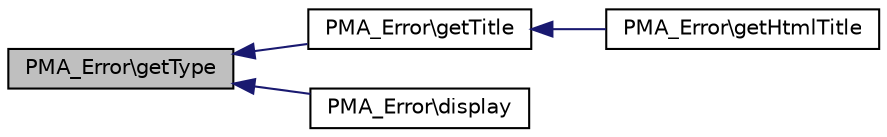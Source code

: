 digraph G
{
  edge [fontname="Helvetica",fontsize="10",labelfontname="Helvetica",labelfontsize="10"];
  node [fontname="Helvetica",fontsize="10",shape=record];
  rankdir="LR";
  Node1 [label="PMA_Error\\getType",height=0.2,width=0.4,color="black", fillcolor="grey75", style="filled" fontcolor="black"];
  Node1 -> Node2 [dir="back",color="midnightblue",fontsize="10",style="solid",fontname="Helvetica"];
  Node2 [label="PMA_Error\\getTitle",height=0.2,width=0.4,color="black", fillcolor="white", style="filled",URL="$classPMA__Error.html#a24e8709d5ab72850d9567f1ca1ed3a98",tooltip="returns title for error"];
  Node2 -> Node3 [dir="back",color="midnightblue",fontsize="10",style="solid",fontname="Helvetica"];
  Node3 [label="PMA_Error\\getHtmlTitle",height=0.2,width=0.4,color="black", fillcolor="white", style="filled",URL="$classPMA__Error.html#a086824028afb06d700d8f2ad3c3e417d",tooltip="returns title prepared for HTML Title-Tag"];
  Node1 -> Node4 [dir="back",color="midnightblue",fontsize="10",style="solid",fontname="Helvetica"];
  Node4 [label="PMA_Error\\display",height=0.2,width=0.4,color="black", fillcolor="white", style="filled",URL="$classPMA__Error.html#a8b50ee3c073f50d9fdd269996a4c20b1",tooltip="Displays the error in HTML."];
}
